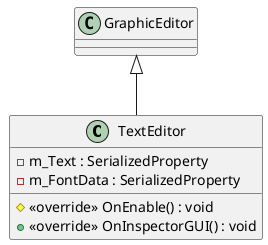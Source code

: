 @startuml
class TextEditor {
    - m_Text : SerializedProperty
    - m_FontData : SerializedProperty
    # <<override>> OnEnable() : void
    + <<override>> OnInspectorGUI() : void
}
GraphicEditor <|-- TextEditor
@enduml
